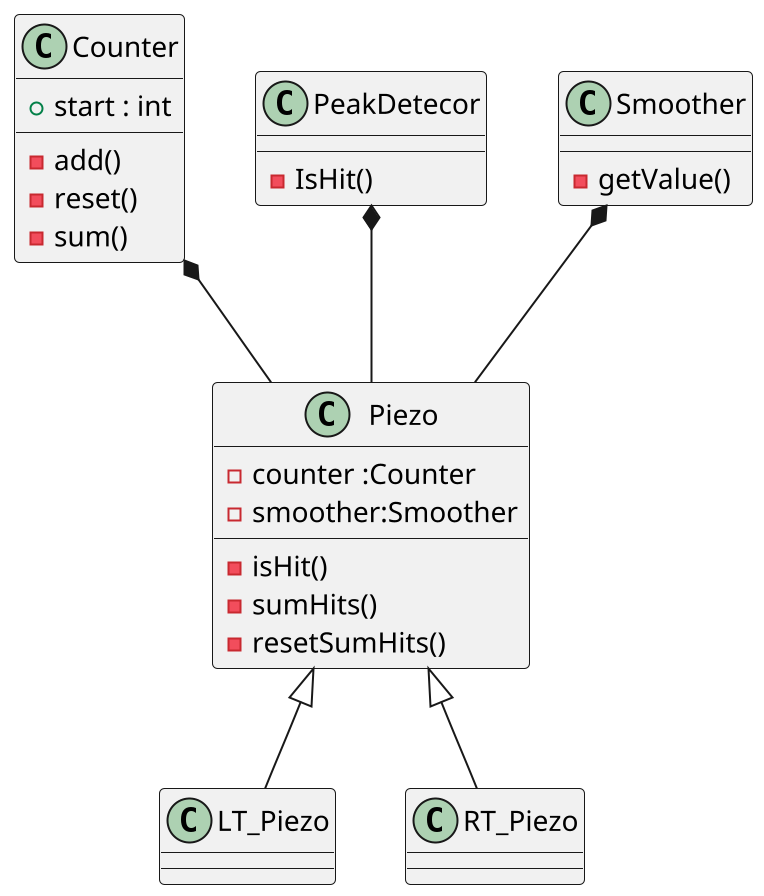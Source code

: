 @startuml
scale 2
class Piezo {
    - counter :Counter
    - smoother:Smoother
    -isHit()
    -sumHits()
    -resetSumHits()
}

class Counter {
    +start : int

    -add()
    -reset()
    -sum()

}
class PeakDetecor
{
    -IsHit()

}
class Smoother  {
    -getValue()

}

class LT_Piezo {

}

class RT_Piezo {

}

Piezo <|-- LT_Piezo
Piezo <|-- RT_Piezo
Counter *-- Piezo
Smoother *-- Piezo
PeakDetecor *-- Piezo


@enduml